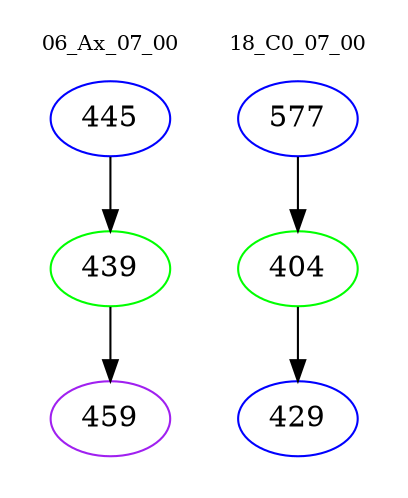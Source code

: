 digraph{
subgraph cluster_0 {
color = white
label = "06_Ax_07_00";
fontsize=10;
T0_445 [label="445", color="blue"]
T0_445 -> T0_439 [color="black"]
T0_439 [label="439", color="green"]
T0_439 -> T0_459 [color="black"]
T0_459 [label="459", color="purple"]
}
subgraph cluster_1 {
color = white
label = "18_C0_07_00";
fontsize=10;
T1_577 [label="577", color="blue"]
T1_577 -> T1_404 [color="black"]
T1_404 [label="404", color="green"]
T1_404 -> T1_429 [color="black"]
T1_429 [label="429", color="blue"]
}
}
